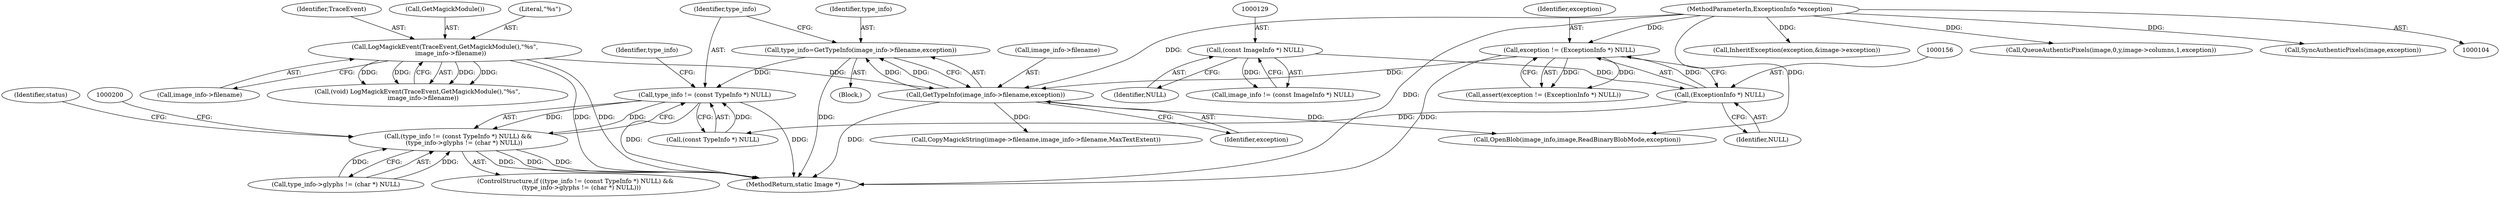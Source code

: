 digraph "0_ImageMagick_f6e9d0d9955e85bdd7540b251cd50d598dacc5e6_65@pointer" {
"1000178" [label="(Call,type_info=GetTypeInfo(image_info->filename,exception))"];
"1000180" [label="(Call,GetTypeInfo(image_info->filename,exception))"];
"1000145" [label="(Call,LogMagickEvent(TraceEvent,GetMagickModule(),\"%s\",\n      image_info->filename))"];
"1000153" [label="(Call,exception != (ExceptionInfo *) NULL)"];
"1000106" [label="(MethodParameterIn,ExceptionInfo *exception)"];
"1000155" [label="(Call,(ExceptionInfo *) NULL)"];
"1000128" [label="(Call,(const ImageInfo *) NULL)"];
"1000187" [label="(Call,type_info != (const TypeInfo *) NULL)"];
"1000186" [label="(Call,(type_info != (const TypeInfo *) NULL) &&\n      (type_info->glyphs != (char *) NULL))"];
"1000187" [label="(Call,type_info != (const TypeInfo *) NULL)"];
"1000130" [label="(Identifier,NULL)"];
"1000540" [label="(MethodReturn,static Image *)"];
"1000146" [label="(Identifier,TraceEvent)"];
"1000145" [label="(Call,LogMagickEvent(TraceEvent,GetMagickModule(),\"%s\",\n      image_info->filename))"];
"1000192" [label="(Call,type_info->glyphs != (char *) NULL)"];
"1000327" [label="(Call,CopyMagickString(image->filename,image_info->filename,MaxTextExtent))"];
"1000185" [label="(ControlStructure,if ((type_info != (const TypeInfo *) NULL) &&\n      (type_info->glyphs != (char *) NULL)))"];
"1000186" [label="(Call,(type_info != (const TypeInfo *) NULL) &&\n      (type_info->glyphs != (char *) NULL))"];
"1000189" [label="(Call,(const TypeInfo *) NULL)"];
"1000244" [label="(Call,InheritException(exception,&image->exception))"];
"1000155" [label="(Call,(ExceptionInfo *) NULL)"];
"1000143" [label="(Call,(void) LogMagickEvent(TraceEvent,GetMagickModule(),\"%s\",\n      image_info->filename))"];
"1000152" [label="(Call,assert(exception != (ExceptionInfo *) NULL))"];
"1000147" [label="(Call,GetMagickModule())"];
"1000126" [label="(Call,image_info != (const ImageInfo *) NULL)"];
"1000181" [label="(Call,image_info->filename)"];
"1000180" [label="(Call,GetTypeInfo(image_info->filename,exception))"];
"1000194" [label="(Identifier,type_info)"];
"1000148" [label="(Literal,\"%s\")"];
"1000184" [label="(Identifier,exception)"];
"1000178" [label="(Call,type_info=GetTypeInfo(image_info->filename,exception))"];
"1000157" [label="(Identifier,NULL)"];
"1000128" [label="(Call,(const ImageInfo *) NULL)"];
"1000188" [label="(Identifier,type_info)"];
"1000106" [label="(MethodParameterIn,ExceptionInfo *exception)"];
"1000211" [label="(Call,OpenBlob(image_info,image,ReadBinaryBlobMode,exception))"];
"1000153" [label="(Call,exception != (ExceptionInfo *) NULL)"];
"1000274" [label="(Call,QueueAuthenticPixels(image,0,y,image->columns,1,exception))"];
"1000149" [label="(Call,image_info->filename)"];
"1000179" [label="(Identifier,type_info)"];
"1000107" [label="(Block,)"];
"1000310" [label="(Call,SyncAuthenticPixels(image,exception))"];
"1000154" [label="(Identifier,exception)"];
"1000210" [label="(Identifier,status)"];
"1000178" -> "1000107"  [label="AST: "];
"1000178" -> "1000180"  [label="CFG: "];
"1000179" -> "1000178"  [label="AST: "];
"1000180" -> "1000178"  [label="AST: "];
"1000188" -> "1000178"  [label="CFG: "];
"1000178" -> "1000540"  [label="DDG: "];
"1000180" -> "1000178"  [label="DDG: "];
"1000180" -> "1000178"  [label="DDG: "];
"1000178" -> "1000187"  [label="DDG: "];
"1000180" -> "1000184"  [label="CFG: "];
"1000181" -> "1000180"  [label="AST: "];
"1000184" -> "1000180"  [label="AST: "];
"1000180" -> "1000540"  [label="DDG: "];
"1000145" -> "1000180"  [label="DDG: "];
"1000153" -> "1000180"  [label="DDG: "];
"1000106" -> "1000180"  [label="DDG: "];
"1000180" -> "1000211"  [label="DDG: "];
"1000180" -> "1000327"  [label="DDG: "];
"1000145" -> "1000143"  [label="AST: "];
"1000145" -> "1000149"  [label="CFG: "];
"1000146" -> "1000145"  [label="AST: "];
"1000147" -> "1000145"  [label="AST: "];
"1000148" -> "1000145"  [label="AST: "];
"1000149" -> "1000145"  [label="AST: "];
"1000143" -> "1000145"  [label="CFG: "];
"1000145" -> "1000540"  [label="DDG: "];
"1000145" -> "1000540"  [label="DDG: "];
"1000145" -> "1000143"  [label="DDG: "];
"1000145" -> "1000143"  [label="DDG: "];
"1000145" -> "1000143"  [label="DDG: "];
"1000145" -> "1000143"  [label="DDG: "];
"1000153" -> "1000152"  [label="AST: "];
"1000153" -> "1000155"  [label="CFG: "];
"1000154" -> "1000153"  [label="AST: "];
"1000155" -> "1000153"  [label="AST: "];
"1000152" -> "1000153"  [label="CFG: "];
"1000153" -> "1000540"  [label="DDG: "];
"1000153" -> "1000152"  [label="DDG: "];
"1000153" -> "1000152"  [label="DDG: "];
"1000106" -> "1000153"  [label="DDG: "];
"1000155" -> "1000153"  [label="DDG: "];
"1000106" -> "1000104"  [label="AST: "];
"1000106" -> "1000540"  [label="DDG: "];
"1000106" -> "1000211"  [label="DDG: "];
"1000106" -> "1000244"  [label="DDG: "];
"1000106" -> "1000274"  [label="DDG: "];
"1000106" -> "1000310"  [label="DDG: "];
"1000155" -> "1000157"  [label="CFG: "];
"1000156" -> "1000155"  [label="AST: "];
"1000157" -> "1000155"  [label="AST: "];
"1000128" -> "1000155"  [label="DDG: "];
"1000155" -> "1000189"  [label="DDG: "];
"1000128" -> "1000126"  [label="AST: "];
"1000128" -> "1000130"  [label="CFG: "];
"1000129" -> "1000128"  [label="AST: "];
"1000130" -> "1000128"  [label="AST: "];
"1000126" -> "1000128"  [label="CFG: "];
"1000128" -> "1000126"  [label="DDG: "];
"1000187" -> "1000186"  [label="AST: "];
"1000187" -> "1000189"  [label="CFG: "];
"1000188" -> "1000187"  [label="AST: "];
"1000189" -> "1000187"  [label="AST: "];
"1000194" -> "1000187"  [label="CFG: "];
"1000186" -> "1000187"  [label="CFG: "];
"1000187" -> "1000540"  [label="DDG: "];
"1000187" -> "1000540"  [label="DDG: "];
"1000187" -> "1000186"  [label="DDG: "];
"1000187" -> "1000186"  [label="DDG: "];
"1000189" -> "1000187"  [label="DDG: "];
"1000186" -> "1000185"  [label="AST: "];
"1000186" -> "1000192"  [label="CFG: "];
"1000192" -> "1000186"  [label="AST: "];
"1000200" -> "1000186"  [label="CFG: "];
"1000210" -> "1000186"  [label="CFG: "];
"1000186" -> "1000540"  [label="DDG: "];
"1000186" -> "1000540"  [label="DDG: "];
"1000186" -> "1000540"  [label="DDG: "];
"1000192" -> "1000186"  [label="DDG: "];
"1000192" -> "1000186"  [label="DDG: "];
}
